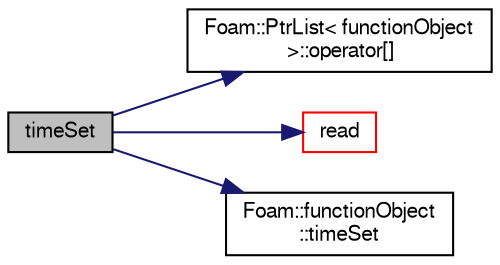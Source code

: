 digraph "timeSet"
{
  bgcolor="transparent";
  edge [fontname="FreeSans",fontsize="10",labelfontname="FreeSans",labelfontsize="10"];
  node [fontname="FreeSans",fontsize="10",shape=record];
  rankdir="LR";
  Node938 [label="timeSet",height=0.2,width=0.4,color="black", fillcolor="grey75", style="filled", fontcolor="black"];
  Node938 -> Node939 [color="midnightblue",fontsize="10",style="solid",fontname="FreeSans"];
  Node939 [label="Foam::PtrList\< functionObject\l \>::operator[]",height=0.2,width=0.4,color="black",URL="$a25914.html#a92eab3a97cd59afdf63a26b0a90642a9",tooltip="Return element const reference. "];
  Node938 -> Node940 [color="midnightblue",fontsize="10",style="solid",fontname="FreeSans"];
  Node940 [label="read",height=0.2,width=0.4,color="red",URL="$a26126.html#af816873151ddb0126e98bb2f914d8ed5",tooltip="Read and set the function objects if their data have changed. "];
  Node938 -> Node1242 [color="midnightblue",fontsize="10",style="solid",fontname="FreeSans"];
  Node1242 [label="Foam::functionObject\l::timeSet",height=0.2,width=0.4,color="black",URL="$a26114.html#ad684acd61b0868602bf3e52d09960a64",tooltip="Called when time was set at the end of the Time::operator++. "];
}
